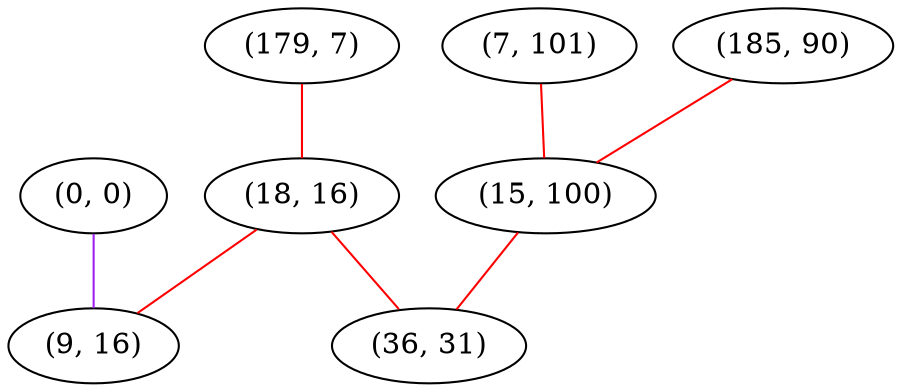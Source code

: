 graph "" {
"(0, 0)";
"(179, 7)";
"(185, 90)";
"(18, 16)";
"(9, 16)";
"(7, 101)";
"(15, 100)";
"(36, 31)";
"(0, 0)" -- "(9, 16)"  [color=purple, key=0, weight=4];
"(179, 7)" -- "(18, 16)"  [color=red, key=0, weight=1];
"(185, 90)" -- "(15, 100)"  [color=red, key=0, weight=1];
"(18, 16)" -- "(36, 31)"  [color=red, key=0, weight=1];
"(18, 16)" -- "(9, 16)"  [color=red, key=0, weight=1];
"(7, 101)" -- "(15, 100)"  [color=red, key=0, weight=1];
"(15, 100)" -- "(36, 31)"  [color=red, key=0, weight=1];
}
